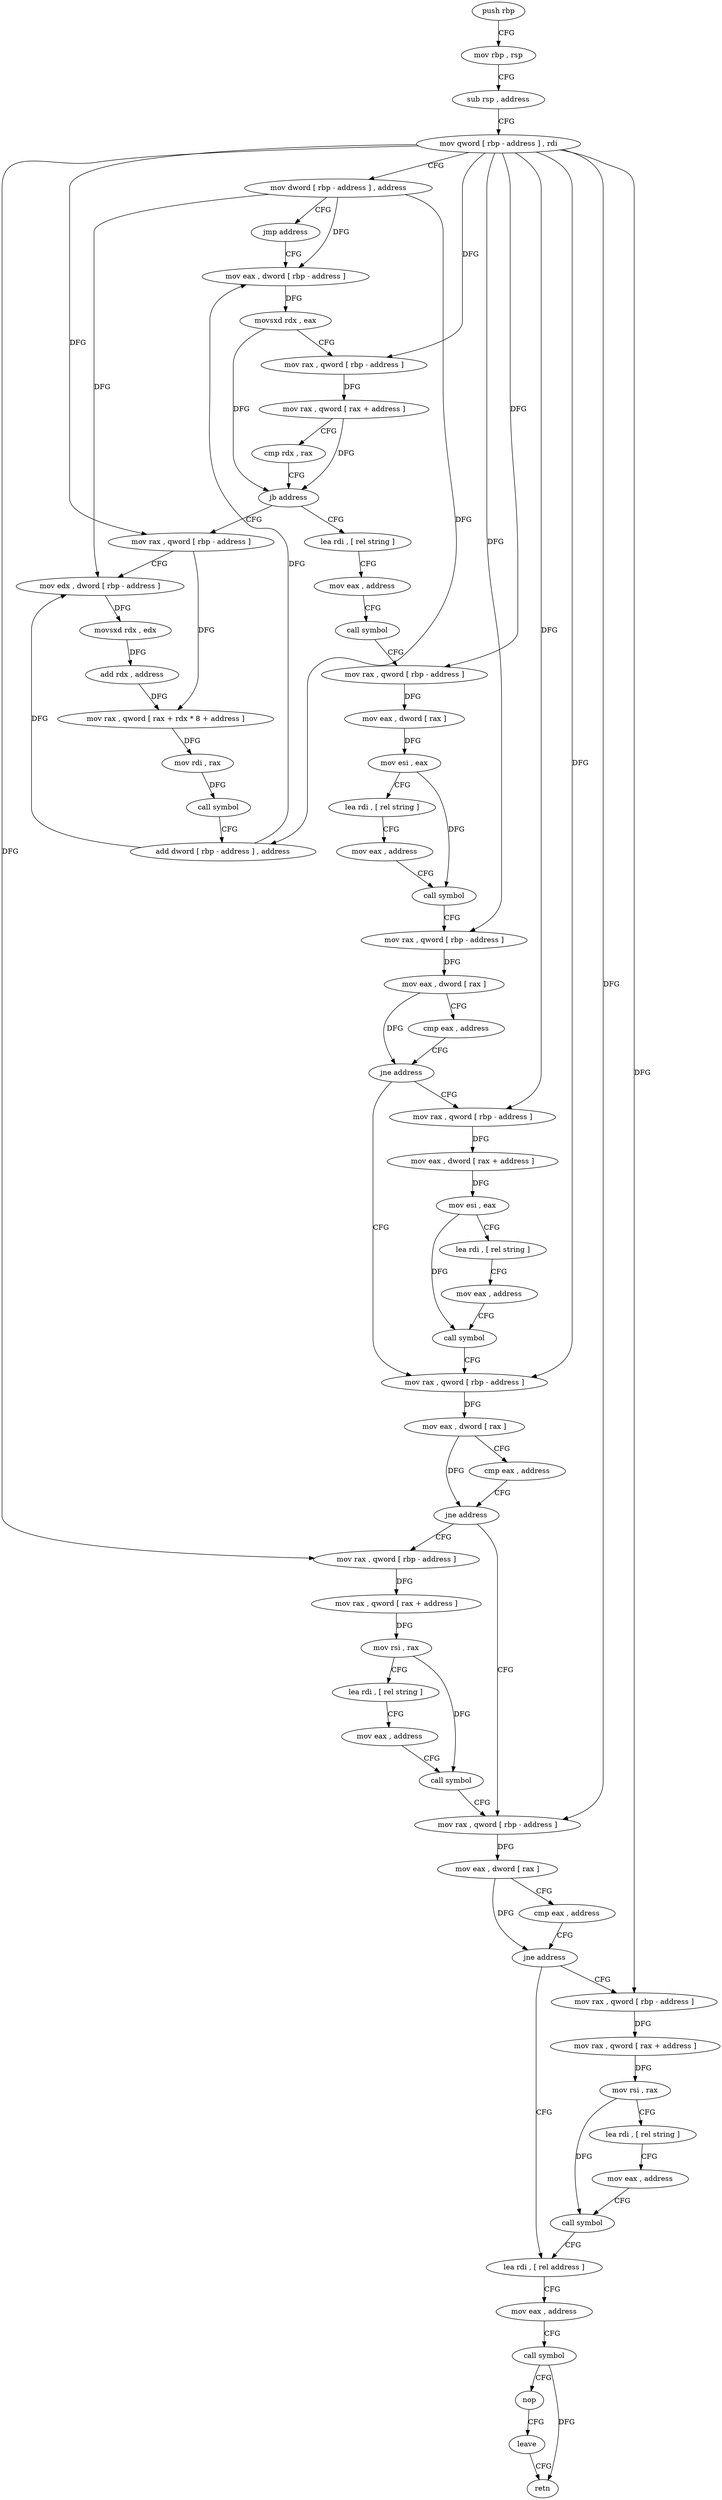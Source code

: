 digraph "func" {
"139167" [label = "push rbp" ]
"139168" [label = "mov rbp , rsp" ]
"139171" [label = "sub rsp , address" ]
"139175" [label = "mov qword [ rbp - address ] , rdi" ]
"139179" [label = "mov dword [ rbp - address ] , address" ]
"139186" [label = "jmp address" ]
"139219" [label = "mov eax , dword [ rbp - address ]" ]
"139222" [label = "movsxd rdx , eax" ]
"139225" [label = "mov rax , qword [ rbp - address ]" ]
"139229" [label = "mov rax , qword [ rax + address ]" ]
"139233" [label = "cmp rdx , rax" ]
"139236" [label = "jb address" ]
"139188" [label = "mov rax , qword [ rbp - address ]" ]
"139238" [label = "lea rdi , [ rel string ]" ]
"139192" [label = "mov edx , dword [ rbp - address ]" ]
"139195" [label = "movsxd rdx , edx" ]
"139198" [label = "add rdx , address" ]
"139202" [label = "mov rax , qword [ rax + rdx * 8 + address ]" ]
"139207" [label = "mov rdi , rax" ]
"139210" [label = "call symbol" ]
"139215" [label = "add dword [ rbp - address ] , address" ]
"139245" [label = "mov eax , address" ]
"139250" [label = "call symbol" ]
"139255" [label = "mov rax , qword [ rbp - address ]" ]
"139259" [label = "mov eax , dword [ rax ]" ]
"139261" [label = "mov esi , eax" ]
"139263" [label = "lea rdi , [ rel string ]" ]
"139270" [label = "mov eax , address" ]
"139275" [label = "call symbol" ]
"139280" [label = "mov rax , qword [ rbp - address ]" ]
"139284" [label = "mov eax , dword [ rax ]" ]
"139286" [label = "cmp eax , address" ]
"139289" [label = "jne address" ]
"139317" [label = "mov rax , qword [ rbp - address ]" ]
"139291" [label = "mov rax , qword [ rbp - address ]" ]
"139321" [label = "mov eax , dword [ rax ]" ]
"139323" [label = "cmp eax , address" ]
"139326" [label = "jne address" ]
"139356" [label = "mov rax , qword [ rbp - address ]" ]
"139328" [label = "mov rax , qword [ rbp - address ]" ]
"139295" [label = "mov eax , dword [ rax + address ]" ]
"139298" [label = "mov esi , eax" ]
"139300" [label = "lea rdi , [ rel string ]" ]
"139307" [label = "mov eax , address" ]
"139312" [label = "call symbol" ]
"139360" [label = "mov eax , dword [ rax ]" ]
"139362" [label = "cmp eax , address" ]
"139365" [label = "jne address" ]
"139395" [label = "lea rdi , [ rel address ]" ]
"139367" [label = "mov rax , qword [ rbp - address ]" ]
"139332" [label = "mov rax , qword [ rax + address ]" ]
"139336" [label = "mov rsi , rax" ]
"139339" [label = "lea rdi , [ rel string ]" ]
"139346" [label = "mov eax , address" ]
"139351" [label = "call symbol" ]
"139402" [label = "mov eax , address" ]
"139407" [label = "call symbol" ]
"139412" [label = "nop" ]
"139413" [label = "leave" ]
"139414" [label = "retn" ]
"139371" [label = "mov rax , qword [ rax + address ]" ]
"139375" [label = "mov rsi , rax" ]
"139378" [label = "lea rdi , [ rel string ]" ]
"139385" [label = "mov eax , address" ]
"139390" [label = "call symbol" ]
"139167" -> "139168" [ label = "CFG" ]
"139168" -> "139171" [ label = "CFG" ]
"139171" -> "139175" [ label = "CFG" ]
"139175" -> "139179" [ label = "CFG" ]
"139175" -> "139225" [ label = "DFG" ]
"139175" -> "139188" [ label = "DFG" ]
"139175" -> "139255" [ label = "DFG" ]
"139175" -> "139280" [ label = "DFG" ]
"139175" -> "139317" [ label = "DFG" ]
"139175" -> "139291" [ label = "DFG" ]
"139175" -> "139356" [ label = "DFG" ]
"139175" -> "139328" [ label = "DFG" ]
"139175" -> "139367" [ label = "DFG" ]
"139179" -> "139186" [ label = "CFG" ]
"139179" -> "139219" [ label = "DFG" ]
"139179" -> "139192" [ label = "DFG" ]
"139179" -> "139215" [ label = "DFG" ]
"139186" -> "139219" [ label = "CFG" ]
"139219" -> "139222" [ label = "DFG" ]
"139222" -> "139225" [ label = "CFG" ]
"139222" -> "139236" [ label = "DFG" ]
"139225" -> "139229" [ label = "DFG" ]
"139229" -> "139233" [ label = "CFG" ]
"139229" -> "139236" [ label = "DFG" ]
"139233" -> "139236" [ label = "CFG" ]
"139236" -> "139188" [ label = "CFG" ]
"139236" -> "139238" [ label = "CFG" ]
"139188" -> "139192" [ label = "CFG" ]
"139188" -> "139202" [ label = "DFG" ]
"139238" -> "139245" [ label = "CFG" ]
"139192" -> "139195" [ label = "DFG" ]
"139195" -> "139198" [ label = "DFG" ]
"139198" -> "139202" [ label = "DFG" ]
"139202" -> "139207" [ label = "DFG" ]
"139207" -> "139210" [ label = "DFG" ]
"139210" -> "139215" [ label = "CFG" ]
"139215" -> "139219" [ label = "DFG" ]
"139215" -> "139192" [ label = "DFG" ]
"139245" -> "139250" [ label = "CFG" ]
"139250" -> "139255" [ label = "CFG" ]
"139255" -> "139259" [ label = "DFG" ]
"139259" -> "139261" [ label = "DFG" ]
"139261" -> "139263" [ label = "CFG" ]
"139261" -> "139275" [ label = "DFG" ]
"139263" -> "139270" [ label = "CFG" ]
"139270" -> "139275" [ label = "CFG" ]
"139275" -> "139280" [ label = "CFG" ]
"139280" -> "139284" [ label = "DFG" ]
"139284" -> "139286" [ label = "CFG" ]
"139284" -> "139289" [ label = "DFG" ]
"139286" -> "139289" [ label = "CFG" ]
"139289" -> "139317" [ label = "CFG" ]
"139289" -> "139291" [ label = "CFG" ]
"139317" -> "139321" [ label = "DFG" ]
"139291" -> "139295" [ label = "DFG" ]
"139321" -> "139323" [ label = "CFG" ]
"139321" -> "139326" [ label = "DFG" ]
"139323" -> "139326" [ label = "CFG" ]
"139326" -> "139356" [ label = "CFG" ]
"139326" -> "139328" [ label = "CFG" ]
"139356" -> "139360" [ label = "DFG" ]
"139328" -> "139332" [ label = "DFG" ]
"139295" -> "139298" [ label = "DFG" ]
"139298" -> "139300" [ label = "CFG" ]
"139298" -> "139312" [ label = "DFG" ]
"139300" -> "139307" [ label = "CFG" ]
"139307" -> "139312" [ label = "CFG" ]
"139312" -> "139317" [ label = "CFG" ]
"139360" -> "139362" [ label = "CFG" ]
"139360" -> "139365" [ label = "DFG" ]
"139362" -> "139365" [ label = "CFG" ]
"139365" -> "139395" [ label = "CFG" ]
"139365" -> "139367" [ label = "CFG" ]
"139395" -> "139402" [ label = "CFG" ]
"139367" -> "139371" [ label = "DFG" ]
"139332" -> "139336" [ label = "DFG" ]
"139336" -> "139339" [ label = "CFG" ]
"139336" -> "139351" [ label = "DFG" ]
"139339" -> "139346" [ label = "CFG" ]
"139346" -> "139351" [ label = "CFG" ]
"139351" -> "139356" [ label = "CFG" ]
"139402" -> "139407" [ label = "CFG" ]
"139407" -> "139412" [ label = "CFG" ]
"139407" -> "139414" [ label = "DFG" ]
"139412" -> "139413" [ label = "CFG" ]
"139413" -> "139414" [ label = "CFG" ]
"139371" -> "139375" [ label = "DFG" ]
"139375" -> "139378" [ label = "CFG" ]
"139375" -> "139390" [ label = "DFG" ]
"139378" -> "139385" [ label = "CFG" ]
"139385" -> "139390" [ label = "CFG" ]
"139390" -> "139395" [ label = "CFG" ]
}
